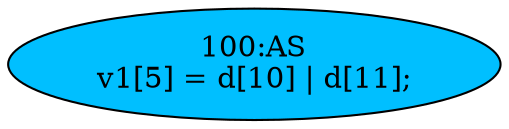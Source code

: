 strict digraph "" {
	node [label="\N"];
	"100:AS"	 [ast="<pyverilog.vparser.ast.Assign object at 0x7fee23154d50>",
		def_var="['v1']",
		fillcolor=deepskyblue,
		label="100:AS
v1[5] = d[10] | d[11];",
		statements="[]",
		style=filled,
		typ=Assign,
		use_var="['d', 'd']"];
}
